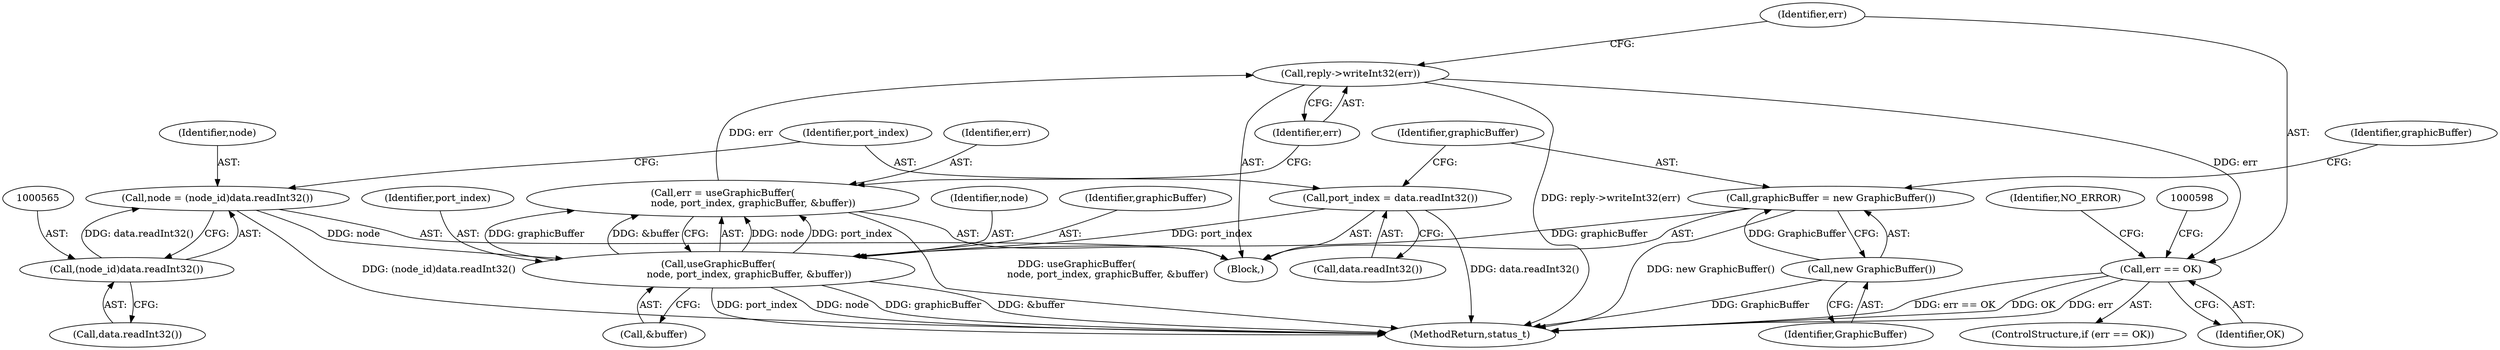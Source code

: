 digraph "0_Android_295c883fe3105b19bcd0f9e07d54c6b589fc5bff@API" {
"1000589" [label="(Call,reply->writeInt32(err))"];
"1000581" [label="(Call,err = useGraphicBuffer(\n                    node, port_index, graphicBuffer, &buffer))"];
"1000583" [label="(Call,useGraphicBuffer(\n                    node, port_index, graphicBuffer, &buffer))"];
"1000562" [label="(Call,node = (node_id)data.readInt32())"];
"1000564" [label="(Call,(node_id)data.readInt32())"];
"1000568" [label="(Call,port_index = data.readInt32())"];
"1000572" [label="(Call,graphicBuffer = new GraphicBuffer())"];
"1000574" [label="(Call,new GraphicBuffer())"];
"1000592" [label="(Call,err == OK)"];
"1000592" [label="(Call,err == OK)"];
"1000573" [label="(Identifier,graphicBuffer)"];
"1000581" [label="(Call,err = useGraphicBuffer(\n                    node, port_index, graphicBuffer, &buffer))"];
"1000570" [label="(Call,data.readInt32())"];
"1000587" [label="(Call,&buffer)"];
"1001214" [label="(MethodReturn,status_t)"];
"1000589" [label="(Call,reply->writeInt32(err))"];
"1000556" [label="(Block,)"];
"1000593" [label="(Identifier,err)"];
"1000562" [label="(Call,node = (node_id)data.readInt32())"];
"1000583" [label="(Call,useGraphicBuffer(\n                    node, port_index, graphicBuffer, &buffer))"];
"1000584" [label="(Identifier,node)"];
"1000569" [label="(Identifier,port_index)"];
"1000578" [label="(Identifier,graphicBuffer)"];
"1000575" [label="(Identifier,GraphicBuffer)"];
"1000563" [label="(Identifier,node)"];
"1000590" [label="(Identifier,err)"];
"1000594" [label="(Identifier,OK)"];
"1000568" [label="(Call,port_index = data.readInt32())"];
"1000566" [label="(Call,data.readInt32())"];
"1000591" [label="(ControlStructure,if (err == OK))"];
"1000572" [label="(Call,graphicBuffer = new GraphicBuffer())"];
"1000564" [label="(Call,(node_id)data.readInt32())"];
"1000586" [label="(Identifier,graphicBuffer)"];
"1000585" [label="(Identifier,port_index)"];
"1000601" [label="(Identifier,NO_ERROR)"];
"1000574" [label="(Call,new GraphicBuffer())"];
"1000582" [label="(Identifier,err)"];
"1000589" -> "1000556"  [label="AST: "];
"1000589" -> "1000590"  [label="CFG: "];
"1000590" -> "1000589"  [label="AST: "];
"1000593" -> "1000589"  [label="CFG: "];
"1000589" -> "1001214"  [label="DDG: reply->writeInt32(err)"];
"1000581" -> "1000589"  [label="DDG: err"];
"1000589" -> "1000592"  [label="DDG: err"];
"1000581" -> "1000556"  [label="AST: "];
"1000581" -> "1000583"  [label="CFG: "];
"1000582" -> "1000581"  [label="AST: "];
"1000583" -> "1000581"  [label="AST: "];
"1000590" -> "1000581"  [label="CFG: "];
"1000581" -> "1001214"  [label="DDG: useGraphicBuffer(\n                    node, port_index, graphicBuffer, &buffer)"];
"1000583" -> "1000581"  [label="DDG: node"];
"1000583" -> "1000581"  [label="DDG: port_index"];
"1000583" -> "1000581"  [label="DDG: graphicBuffer"];
"1000583" -> "1000581"  [label="DDG: &buffer"];
"1000583" -> "1000587"  [label="CFG: "];
"1000584" -> "1000583"  [label="AST: "];
"1000585" -> "1000583"  [label="AST: "];
"1000586" -> "1000583"  [label="AST: "];
"1000587" -> "1000583"  [label="AST: "];
"1000583" -> "1001214"  [label="DDG: node"];
"1000583" -> "1001214"  [label="DDG: graphicBuffer"];
"1000583" -> "1001214"  [label="DDG: &buffer"];
"1000583" -> "1001214"  [label="DDG: port_index"];
"1000562" -> "1000583"  [label="DDG: node"];
"1000568" -> "1000583"  [label="DDG: port_index"];
"1000572" -> "1000583"  [label="DDG: graphicBuffer"];
"1000562" -> "1000556"  [label="AST: "];
"1000562" -> "1000564"  [label="CFG: "];
"1000563" -> "1000562"  [label="AST: "];
"1000564" -> "1000562"  [label="AST: "];
"1000569" -> "1000562"  [label="CFG: "];
"1000562" -> "1001214"  [label="DDG: (node_id)data.readInt32()"];
"1000564" -> "1000562"  [label="DDG: data.readInt32()"];
"1000564" -> "1000566"  [label="CFG: "];
"1000565" -> "1000564"  [label="AST: "];
"1000566" -> "1000564"  [label="AST: "];
"1000568" -> "1000556"  [label="AST: "];
"1000568" -> "1000570"  [label="CFG: "];
"1000569" -> "1000568"  [label="AST: "];
"1000570" -> "1000568"  [label="AST: "];
"1000573" -> "1000568"  [label="CFG: "];
"1000568" -> "1001214"  [label="DDG: data.readInt32()"];
"1000572" -> "1000556"  [label="AST: "];
"1000572" -> "1000574"  [label="CFG: "];
"1000573" -> "1000572"  [label="AST: "];
"1000574" -> "1000572"  [label="AST: "];
"1000578" -> "1000572"  [label="CFG: "];
"1000572" -> "1001214"  [label="DDG: new GraphicBuffer()"];
"1000574" -> "1000572"  [label="DDG: GraphicBuffer"];
"1000574" -> "1000575"  [label="CFG: "];
"1000575" -> "1000574"  [label="AST: "];
"1000574" -> "1001214"  [label="DDG: GraphicBuffer"];
"1000592" -> "1000591"  [label="AST: "];
"1000592" -> "1000594"  [label="CFG: "];
"1000593" -> "1000592"  [label="AST: "];
"1000594" -> "1000592"  [label="AST: "];
"1000598" -> "1000592"  [label="CFG: "];
"1000601" -> "1000592"  [label="CFG: "];
"1000592" -> "1001214"  [label="DDG: err == OK"];
"1000592" -> "1001214"  [label="DDG: OK"];
"1000592" -> "1001214"  [label="DDG: err"];
}
